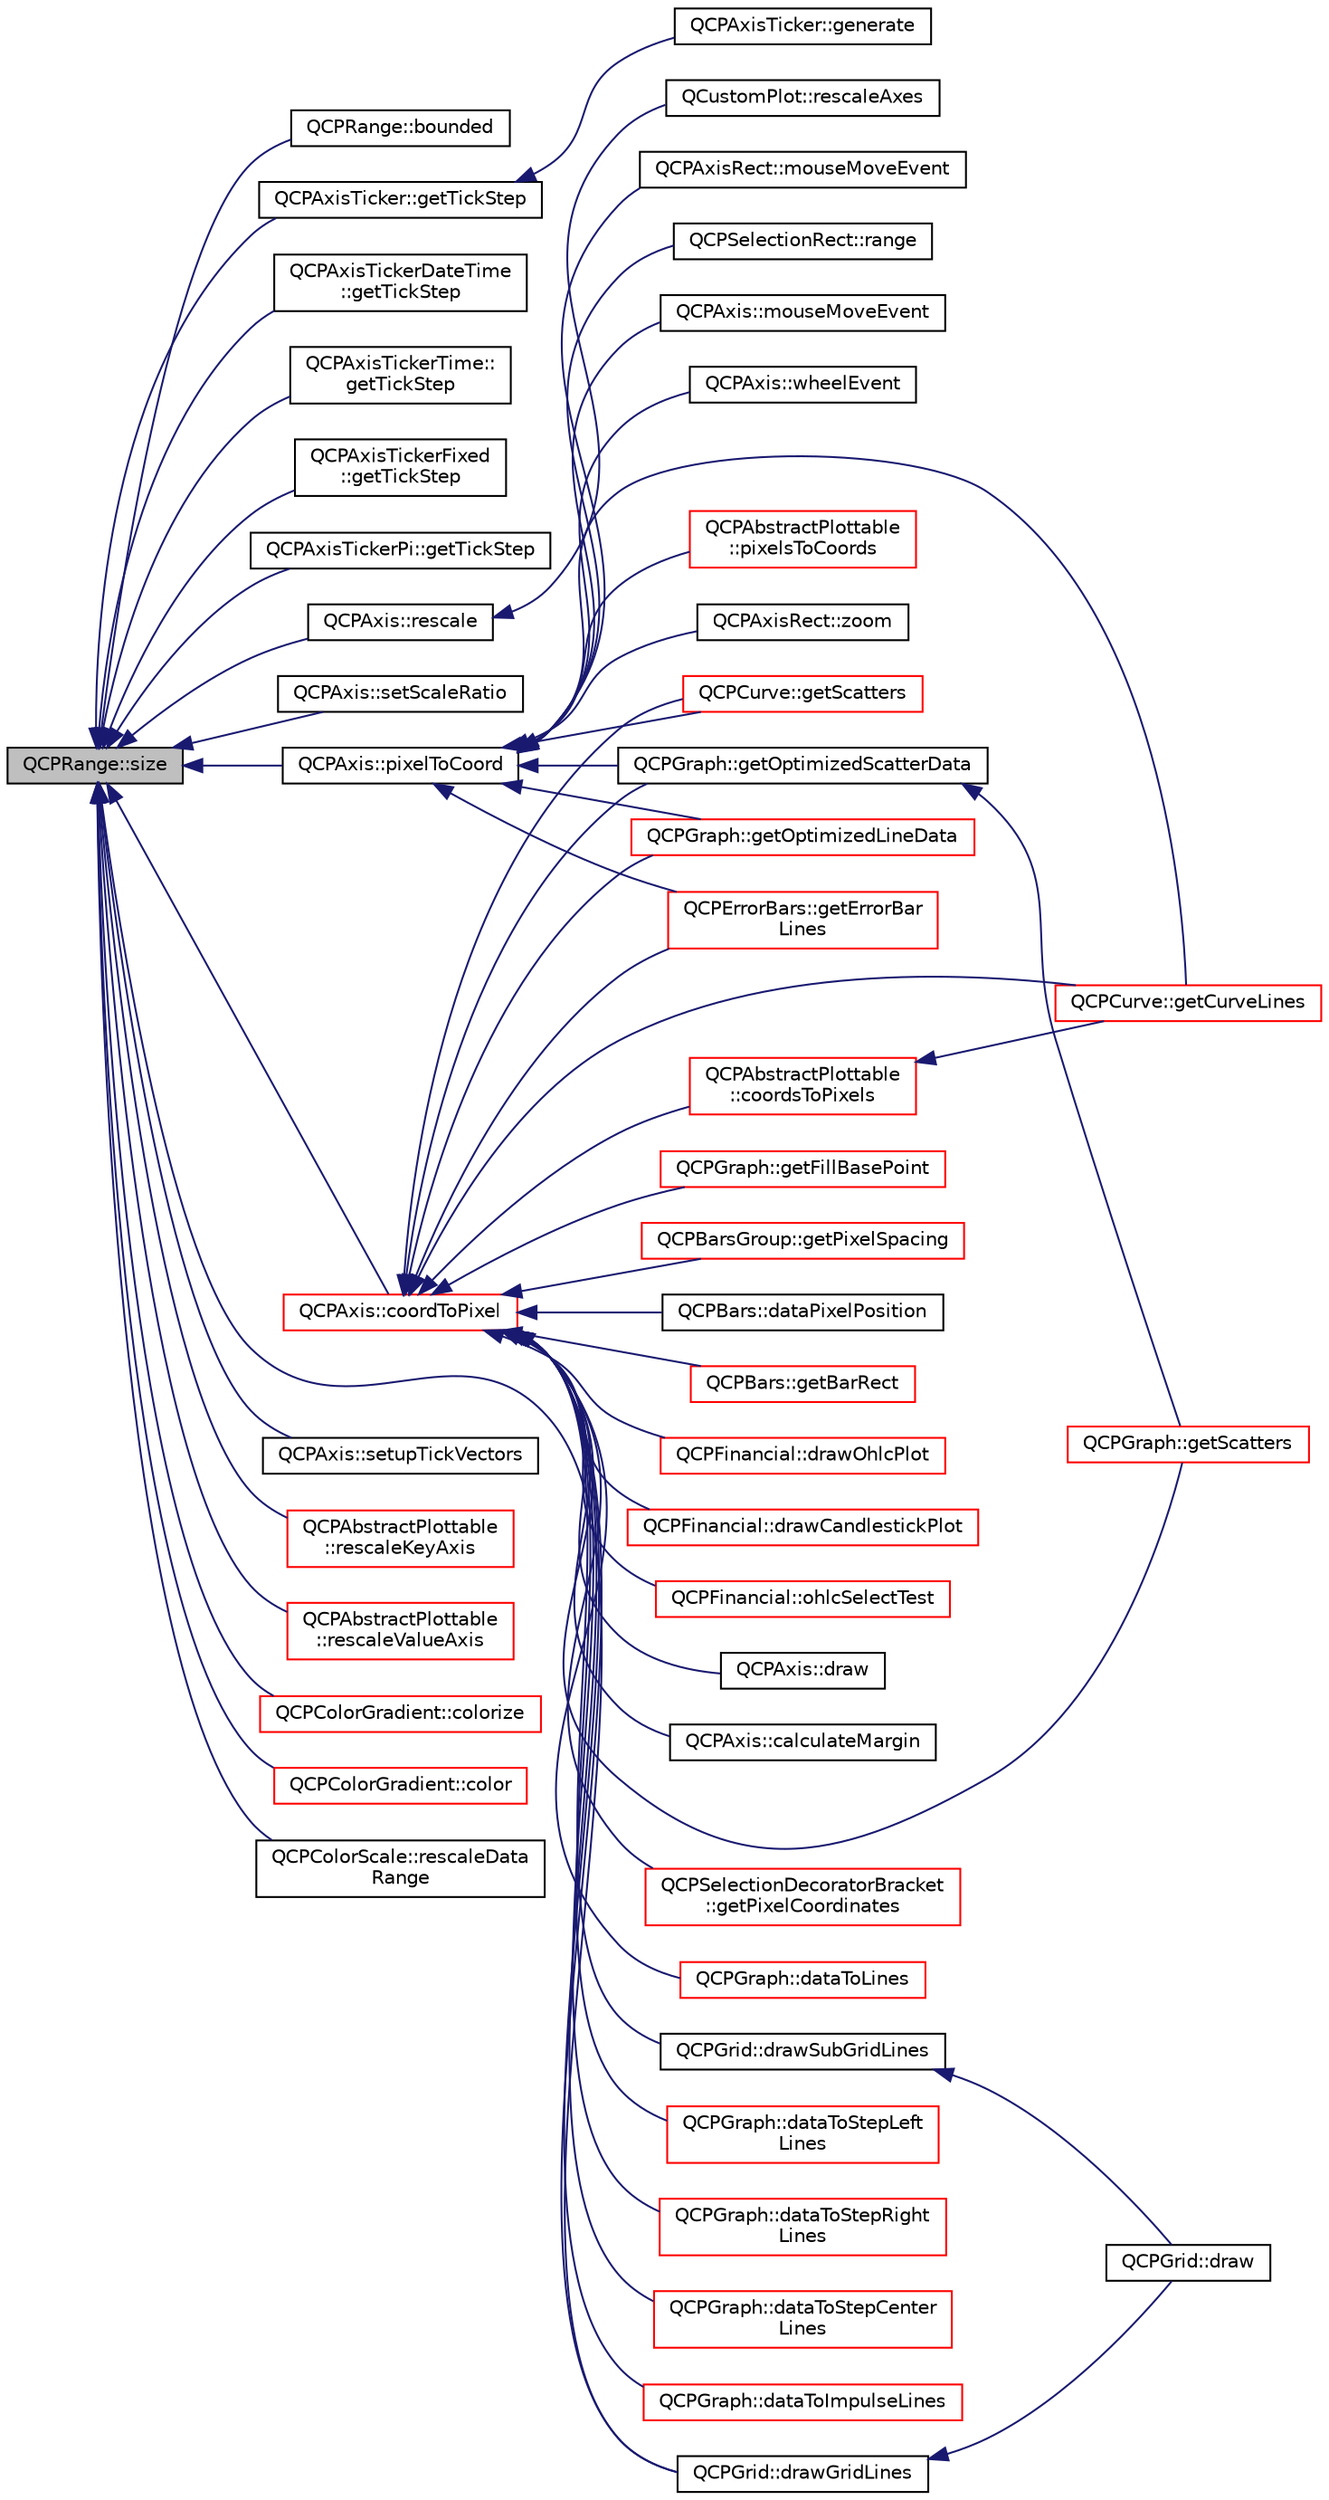 digraph "QCPRange::size"
{
  edge [fontname="Helvetica",fontsize="10",labelfontname="Helvetica",labelfontsize="10"];
  node [fontname="Helvetica",fontsize="10",shape=record];
  rankdir="LR";
  Node138 [label="QCPRange::size",height=0.2,width=0.4,color="black", fillcolor="grey75", style="filled", fontcolor="black"];
  Node138 -> Node139 [dir="back",color="midnightblue",fontsize="10",style="solid",fontname="Helvetica"];
  Node139 [label="QCPRange::bounded",height=0.2,width=0.4,color="black", fillcolor="white", style="filled",URL="$class_q_c_p_range.html#a22151e18d961d762d25721211e89c2e5"];
  Node138 -> Node140 [dir="back",color="midnightblue",fontsize="10",style="solid",fontname="Helvetica"];
  Node140 [label="QCPAxisTicker::getTickStep",height=0.2,width=0.4,color="black", fillcolor="white", style="filled",URL="$class_q_c_p_axis_ticker.html#a910d69bcec2de37e92d8d4e1ecf201e2"];
  Node140 -> Node141 [dir="back",color="midnightblue",fontsize="10",style="solid",fontname="Helvetica"];
  Node141 [label="QCPAxisTicker::generate",height=0.2,width=0.4,color="black", fillcolor="white", style="filled",URL="$class_q_c_p_axis_ticker.html#aefbd11725678ca824add8cf926cbc856"];
  Node138 -> Node142 [dir="back",color="midnightblue",fontsize="10",style="solid",fontname="Helvetica"];
  Node142 [label="QCPAxisTickerDateTime\l::getTickStep",height=0.2,width=0.4,color="black", fillcolor="white", style="filled",URL="$class_q_c_p_axis_ticker_date_time.html#a0560c14a3f87bb99ab136aca8321b32a"];
  Node138 -> Node143 [dir="back",color="midnightblue",fontsize="10",style="solid",fontname="Helvetica"];
  Node143 [label="QCPAxisTickerTime::\lgetTickStep",height=0.2,width=0.4,color="black", fillcolor="white", style="filled",URL="$class_q_c_p_axis_ticker_time.html#a5615064642090fe193797caea8b98cb4"];
  Node138 -> Node144 [dir="back",color="midnightblue",fontsize="10",style="solid",fontname="Helvetica"];
  Node144 [label="QCPAxisTickerFixed\l::getTickStep",height=0.2,width=0.4,color="black", fillcolor="white", style="filled",URL="$class_q_c_p_axis_ticker_fixed.html#a9e99da01ab92a86aed415eef32fed13a"];
  Node138 -> Node145 [dir="back",color="midnightblue",fontsize="10",style="solid",fontname="Helvetica"];
  Node145 [label="QCPAxisTickerPi::getTickStep",height=0.2,width=0.4,color="black", fillcolor="white", style="filled",URL="$class_q_c_p_axis_ticker_pi.html#a55301f0072983bd2d7c131a24e1779e7"];
  Node138 -> Node146 [dir="back",color="midnightblue",fontsize="10",style="solid",fontname="Helvetica"];
  Node146 [label="QCPGrid::drawGridLines",height=0.2,width=0.4,color="black", fillcolor="white", style="filled",URL="$class_q_c_p_grid.html#aee4e95d54acabbe298d6dda0dd86c0a4"];
  Node146 -> Node147 [dir="back",color="midnightblue",fontsize="10",style="solid",fontname="Helvetica"];
  Node147 [label="QCPGrid::draw",height=0.2,width=0.4,color="black", fillcolor="white", style="filled",URL="$class_q_c_p_grid.html#aad9a312d998e2d170956334d4cb80be2"];
  Node138 -> Node148 [dir="back",color="midnightblue",fontsize="10",style="solid",fontname="Helvetica"];
  Node148 [label="QCPAxis::setScaleRatio",height=0.2,width=0.4,color="black", fillcolor="white", style="filled",URL="$class_q_c_p_axis.html#af4bbd446dcaee5a83ac30ce9bcd6e125"];
  Node138 -> Node149 [dir="back",color="midnightblue",fontsize="10",style="solid",fontname="Helvetica"];
  Node149 [label="QCPAxis::rescale",height=0.2,width=0.4,color="black", fillcolor="white", style="filled",URL="$class_q_c_p_axis.html#a499345f02ebce4b23d8ccec96e58daa9"];
  Node149 -> Node150 [dir="back",color="midnightblue",fontsize="10",style="solid",fontname="Helvetica"];
  Node150 [label="QCustomPlot::rescaleAxes",height=0.2,width=0.4,color="black", fillcolor="white", style="filled",URL="$class_q_custom_plot.html#ad86528f2cee6c7e446dea4a6e8839935"];
  Node138 -> Node151 [dir="back",color="midnightblue",fontsize="10",style="solid",fontname="Helvetica"];
  Node151 [label="QCPAxis::pixelToCoord",height=0.2,width=0.4,color="black", fillcolor="white", style="filled",URL="$class_q_c_p_axis.html#a536ef8f624cac59b6b6fdcb495723c57"];
  Node151 -> Node152 [dir="back",color="midnightblue",fontsize="10",style="solid",fontname="Helvetica"];
  Node152 [label="QCPSelectionRect::range",height=0.2,width=0.4,color="black", fillcolor="white", style="filled",URL="$class_q_c_p_selection_rect.html#a23ab082ffa04be1dbf9afb9e633ab815"];
  Node151 -> Node153 [dir="back",color="midnightblue",fontsize="10",style="solid",fontname="Helvetica"];
  Node153 [label="QCPAxis::mouseMoveEvent",height=0.2,width=0.4,color="black", fillcolor="white", style="filled",URL="$class_q_c_p_axis.html#a2a89a13440eec099fc2327c2672be0cd"];
  Node151 -> Node154 [dir="back",color="midnightblue",fontsize="10",style="solid",fontname="Helvetica"];
  Node154 [label="QCPAxis::wheelEvent",height=0.2,width=0.4,color="black", fillcolor="white", style="filled",URL="$class_q_c_p_axis.html#a71643d27524a843230b5ba68085b3d9b"];
  Node151 -> Node155 [dir="back",color="midnightblue",fontsize="10",style="solid",fontname="Helvetica"];
  Node155 [label="QCPAbstractPlottable\l::pixelsToCoords",height=0.2,width=0.4,color="red", fillcolor="white", style="filled",URL="$class_q_c_p_abstract_plottable.html#a3903c1120ab5c27e7fa46b597ef267bd"];
  Node151 -> Node164 [dir="back",color="midnightblue",fontsize="10",style="solid",fontname="Helvetica"];
  Node164 [label="QCPAxisRect::zoom",height=0.2,width=0.4,color="black", fillcolor="white", style="filled",URL="$class_q_c_p_axis_rect.html#a6a39fb3aea60a8c503bdcb3f0477d2f6"];
  Node151 -> Node165 [dir="back",color="midnightblue",fontsize="10",style="solid",fontname="Helvetica"];
  Node165 [label="QCPAxisRect::mouseMoveEvent",height=0.2,width=0.4,color="black", fillcolor="white", style="filled",URL="$class_q_c_p_axis_rect.html#a9cd27ad8c5cfb49aefd9dbb30def4beb"];
  Node151 -> Node166 [dir="back",color="midnightblue",fontsize="10",style="solid",fontname="Helvetica"];
  Node166 [label="QCPGraph::getOptimizedLineData",height=0.2,width=0.4,color="red", fillcolor="white", style="filled",URL="$class_q_c_p_graph.html#a1fed1c9d627d9d3b49a6206cc2e60fe1"];
  Node151 -> Node169 [dir="back",color="midnightblue",fontsize="10",style="solid",fontname="Helvetica"];
  Node169 [label="QCPGraph::getOptimizedScatterData",height=0.2,width=0.4,color="black", fillcolor="white", style="filled",URL="$class_q_c_p_graph.html#a5423245898537e375b9364cf26e89aea"];
  Node169 -> Node170 [dir="back",color="midnightblue",fontsize="10",style="solid",fontname="Helvetica"];
  Node170 [label="QCPGraph::getScatters",height=0.2,width=0.4,color="red", fillcolor="white", style="filled",URL="$class_q_c_p_graph.html#a9d7ba5904fdcaca413222335d4b283c3"];
  Node151 -> Node171 [dir="back",color="midnightblue",fontsize="10",style="solid",fontname="Helvetica"];
  Node171 [label="QCPCurve::getCurveLines",height=0.2,width=0.4,color="red", fillcolor="white", style="filled",URL="$class_q_c_p_curve.html#aefca1e5127fae2d7ff65b9e921637c58"];
  Node151 -> Node175 [dir="back",color="midnightblue",fontsize="10",style="solid",fontname="Helvetica"];
  Node175 [label="QCPCurve::getScatters",height=0.2,width=0.4,color="red", fillcolor="white", style="filled",URL="$class_q_c_p_curve.html#a564c5fdc8409e3532b1322389a8434b8"];
  Node151 -> Node176 [dir="back",color="midnightblue",fontsize="10",style="solid",fontname="Helvetica"];
  Node176 [label="QCPErrorBars::getErrorBar\lLines",height=0.2,width=0.4,color="red", fillcolor="white", style="filled",URL="$class_q_c_p_error_bars.html#abeea5ff0d66732bbfc9b74869d8c552e"];
  Node138 -> Node181 [dir="back",color="midnightblue",fontsize="10",style="solid",fontname="Helvetica"];
  Node181 [label="QCPAxis::coordToPixel",height=0.2,width=0.4,color="red", fillcolor="white", style="filled",URL="$class_q_c_p_axis.html#af15d1b3a7f7e9b53d759d3ccff1fe4b4"];
  Node181 -> Node146 [dir="back",color="midnightblue",fontsize="10",style="solid",fontname="Helvetica"];
  Node181 -> Node182 [dir="back",color="midnightblue",fontsize="10",style="solid",fontname="Helvetica"];
  Node182 [label="QCPGrid::drawSubGridLines",height=0.2,width=0.4,color="black", fillcolor="white", style="filled",URL="$class_q_c_p_grid.html#a751ce8aef815bcc9193432a30c8b6b6e"];
  Node182 -> Node147 [dir="back",color="midnightblue",fontsize="10",style="solid",fontname="Helvetica"];
  Node181 -> Node183 [dir="back",color="midnightblue",fontsize="10",style="solid",fontname="Helvetica"];
  Node183 [label="QCPAxis::draw",height=0.2,width=0.4,color="black", fillcolor="white", style="filled",URL="$class_q_c_p_axis.html#ac15ebb4225ca5212d8e5fffae481bc9b"];
  Node181 -> Node184 [dir="back",color="midnightblue",fontsize="10",style="solid",fontname="Helvetica"];
  Node184 [label="QCPAxis::calculateMargin",height=0.2,width=0.4,color="black", fillcolor="white", style="filled",URL="$class_q_c_p_axis.html#a47bdb0a55de6759489ee47665199aebb"];
  Node181 -> Node185 [dir="back",color="midnightblue",fontsize="10",style="solid",fontname="Helvetica"];
  Node185 [label="QCPAbstractPlottable\l::coordsToPixels",height=0.2,width=0.4,color="red", fillcolor="white", style="filled",URL="$class_q_c_p_abstract_plottable.html#a7ad84a36472441cf1f555c5683d0da93"];
  Node185 -> Node171 [dir="back",color="midnightblue",fontsize="10",style="solid",fontname="Helvetica"];
  Node181 -> Node197 [dir="back",color="midnightblue",fontsize="10",style="solid",fontname="Helvetica"];
  Node197 [label="QCPSelectionDecoratorBracket\l::getPixelCoordinates",height=0.2,width=0.4,color="red", fillcolor="white", style="filled",URL="$class_q_c_p_selection_decorator_bracket.html#a9925ed667e8a645fcb9949bd02ee4a19"];
  Node181 -> Node170 [dir="back",color="midnightblue",fontsize="10",style="solid",fontname="Helvetica"];
  Node181 -> Node200 [dir="back",color="midnightblue",fontsize="10",style="solid",fontname="Helvetica"];
  Node200 [label="QCPGraph::dataToLines",height=0.2,width=0.4,color="red", fillcolor="white", style="filled",URL="$class_q_c_p_graph.html#a0085ee728fdd72a827c1e6ced4476363"];
  Node181 -> Node201 [dir="back",color="midnightblue",fontsize="10",style="solid",fontname="Helvetica"];
  Node201 [label="QCPGraph::dataToStepLeft\lLines",height=0.2,width=0.4,color="red", fillcolor="white", style="filled",URL="$class_q_c_p_graph.html#a1f3e9e41fc67538c4940c74665840474"];
  Node181 -> Node202 [dir="back",color="midnightblue",fontsize="10",style="solid",fontname="Helvetica"];
  Node202 [label="QCPGraph::dataToStepRight\lLines",height=0.2,width=0.4,color="red", fillcolor="white", style="filled",URL="$class_q_c_p_graph.html#ab1fb6cb91d24a854f85bf54200f6d101"];
  Node181 -> Node203 [dir="back",color="midnightblue",fontsize="10",style="solid",fontname="Helvetica"];
  Node203 [label="QCPGraph::dataToStepCenter\lLines",height=0.2,width=0.4,color="red", fillcolor="white", style="filled",URL="$class_q_c_p_graph.html#a238116f1898c49cb8209d61707b5b367"];
  Node181 -> Node204 [dir="back",color="midnightblue",fontsize="10",style="solid",fontname="Helvetica"];
  Node204 [label="QCPGraph::dataToImpulseLines",height=0.2,width=0.4,color="red", fillcolor="white", style="filled",URL="$class_q_c_p_graph.html#a2a958a5c6a6e1e4a03556be88b6fe37e"];
  Node181 -> Node166 [dir="back",color="midnightblue",fontsize="10",style="solid",fontname="Helvetica"];
  Node181 -> Node169 [dir="back",color="midnightblue",fontsize="10",style="solid",fontname="Helvetica"];
  Node181 -> Node205 [dir="back",color="midnightblue",fontsize="10",style="solid",fontname="Helvetica"];
  Node205 [label="QCPGraph::getFillBasePoint",height=0.2,width=0.4,color="red", fillcolor="white", style="filled",URL="$class_q_c_p_graph.html#a13f2c756f3114703159c2e604783e208"];
  Node181 -> Node171 [dir="back",color="midnightblue",fontsize="10",style="solid",fontname="Helvetica"];
  Node181 -> Node175 [dir="back",color="midnightblue",fontsize="10",style="solid",fontname="Helvetica"];
  Node181 -> Node208 [dir="back",color="midnightblue",fontsize="10",style="solid",fontname="Helvetica"];
  Node208 [label="QCPBarsGroup::getPixelSpacing",height=0.2,width=0.4,color="red", fillcolor="white", style="filled",URL="$class_q_c_p_bars_group.html#a0beccd41bc3841a4c5b284823bc7d2de"];
  Node181 -> Node211 [dir="back",color="midnightblue",fontsize="10",style="solid",fontname="Helvetica"];
  Node211 [label="QCPBars::dataPixelPosition",height=0.2,width=0.4,color="black", fillcolor="white", style="filled",URL="$class_q_c_p_bars.html#a55cdaf565cd3384158d1f7f89533bc2d"];
  Node181 -> Node212 [dir="back",color="midnightblue",fontsize="10",style="solid",fontname="Helvetica"];
  Node212 [label="QCPBars::getBarRect",height=0.2,width=0.4,color="red", fillcolor="white", style="filled",URL="$class_q_c_p_bars.html#a01b87e38e5d5089d214646d2af7896ea"];
  Node181 -> Node217 [dir="back",color="midnightblue",fontsize="10",style="solid",fontname="Helvetica"];
  Node217 [label="QCPFinancial::drawOhlcPlot",height=0.2,width=0.4,color="red", fillcolor="white", style="filled",URL="$class_q_c_p_financial.html#a2c77aab636f6bce6e0407b3f94e90d08"];
  Node181 -> Node219 [dir="back",color="midnightblue",fontsize="10",style="solid",fontname="Helvetica"];
  Node219 [label="QCPFinancial::drawCandlestickPlot",height=0.2,width=0.4,color="red", fillcolor="white", style="filled",URL="$class_q_c_p_financial.html#ade6b703369d8acb3bfa0b8e244df4b06"];
  Node181 -> Node220 [dir="back",color="midnightblue",fontsize="10",style="solid",fontname="Helvetica"];
  Node220 [label="QCPFinancial::ohlcSelectTest",height=0.2,width=0.4,color="red", fillcolor="white", style="filled",URL="$class_q_c_p_financial.html#a2bf2228cc443eb5fb11ec3ea3902859c"];
  Node181 -> Node176 [dir="back",color="midnightblue",fontsize="10",style="solid",fontname="Helvetica"];
  Node138 -> Node223 [dir="back",color="midnightblue",fontsize="10",style="solid",fontname="Helvetica"];
  Node223 [label="QCPAxis::setupTickVectors",height=0.2,width=0.4,color="black", fillcolor="white", style="filled",URL="$class_q_c_p_axis.html#a57d9e961bae7d62f5b4e1f143e660c78"];
  Node138 -> Node224 [dir="back",color="midnightblue",fontsize="10",style="solid",fontname="Helvetica"];
  Node224 [label="QCPAbstractPlottable\l::rescaleKeyAxis",height=0.2,width=0.4,color="red", fillcolor="white", style="filled",URL="$class_q_c_p_abstract_plottable.html#ae96b83c961e257da116c6acf9c7da308"];
  Node138 -> Node226 [dir="back",color="midnightblue",fontsize="10",style="solid",fontname="Helvetica"];
  Node226 [label="QCPAbstractPlottable\l::rescaleValueAxis",height=0.2,width=0.4,color="red", fillcolor="white", style="filled",URL="$class_q_c_p_abstract_plottable.html#a714eaf36b12434cd71846215504db82e"];
  Node138 -> Node227 [dir="back",color="midnightblue",fontsize="10",style="solid",fontname="Helvetica"];
  Node227 [label="QCPColorGradient::colorize",height=0.2,width=0.4,color="red", fillcolor="white", style="filled",URL="$class_q_c_p_color_gradient.html#aaf423ceb943e177b0ed2c48c811d83dc"];
  Node138 -> Node232 [dir="back",color="midnightblue",fontsize="10",style="solid",fontname="Helvetica"];
  Node232 [label="QCPColorGradient::color",height=0.2,width=0.4,color="red", fillcolor="white", style="filled",URL="$class_q_c_p_color_gradient.html#a0599545c859268b025d2060dea741cea"];
  Node138 -> Node233 [dir="back",color="midnightblue",fontsize="10",style="solid",fontname="Helvetica"];
  Node233 [label="QCPColorScale::rescaleData\lRange",height=0.2,width=0.4,color="black", fillcolor="white", style="filled",URL="$class_q_c_p_color_scale.html#a425983db4478543924ddbd04ea20a356"];
}
